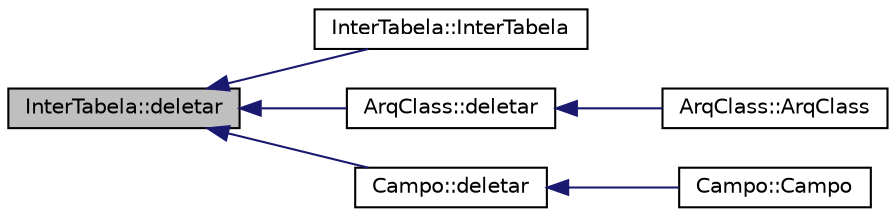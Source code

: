 digraph "InterTabela::deletar"
{
  edge [fontname="Helvetica",fontsize="10",labelfontname="Helvetica",labelfontsize="10"];
  node [fontname="Helvetica",fontsize="10",shape=record];
  rankdir="LR";
  Node19 [label="InterTabela::deletar",height=0.2,width=0.4,color="black", fillcolor="grey75", style="filled", fontcolor="black"];
  Node19 -> Node20 [dir="back",color="midnightblue",fontsize="10",style="solid",fontname="Helvetica"];
  Node20 [label="InterTabela::InterTabela",height=0.2,width=0.4,color="black", fillcolor="white", style="filled",URL="$class_inter_tabela.html#a383c408a81e925a732e951b8b4e8aaae",tooltip="Construtor com o conhecimento prévio do seu tamanho. "];
  Node19 -> Node21 [dir="back",color="midnightblue",fontsize="10",style="solid",fontname="Helvetica"];
  Node21 [label="ArqClass::deletar",height=0.2,width=0.4,color="black", fillcolor="white", style="filled",URL="$class_arq_class.html#a00b95a041d3678b2cc1de176a2738015",tooltip="Destrutor do arquivo .class e suas dependências. "];
  Node21 -> Node22 [dir="back",color="midnightblue",fontsize="10",style="solid",fontname="Helvetica"];
  Node22 [label="ArqClass::ArqClass",height=0.2,width=0.4,color="black", fillcolor="white", style="filled",URL="$class_arq_class.html#a6ffa9e6cf6fb50c5af4a7e85cc5c09ea"];
  Node19 -> Node23 [dir="back",color="midnightblue",fontsize="10",style="solid",fontname="Helvetica"];
  Node23 [label="Campo::deletar",height=0.2,width=0.4,color="black", fillcolor="white", style="filled",URL="$class_campo.html#a1aeff798dfdea3df29c98cbf6a747b06",tooltip="Destrutor de um campo e suas dependências. "];
  Node23 -> Node24 [dir="back",color="midnightblue",fontsize="10",style="solid",fontname="Helvetica"];
  Node24 [label="Campo::Campo",height=0.2,width=0.4,color="black", fillcolor="white", style="filled",URL="$class_campo.html#a7d275e6320f677fecafbf0b5cf99e762"];
}
